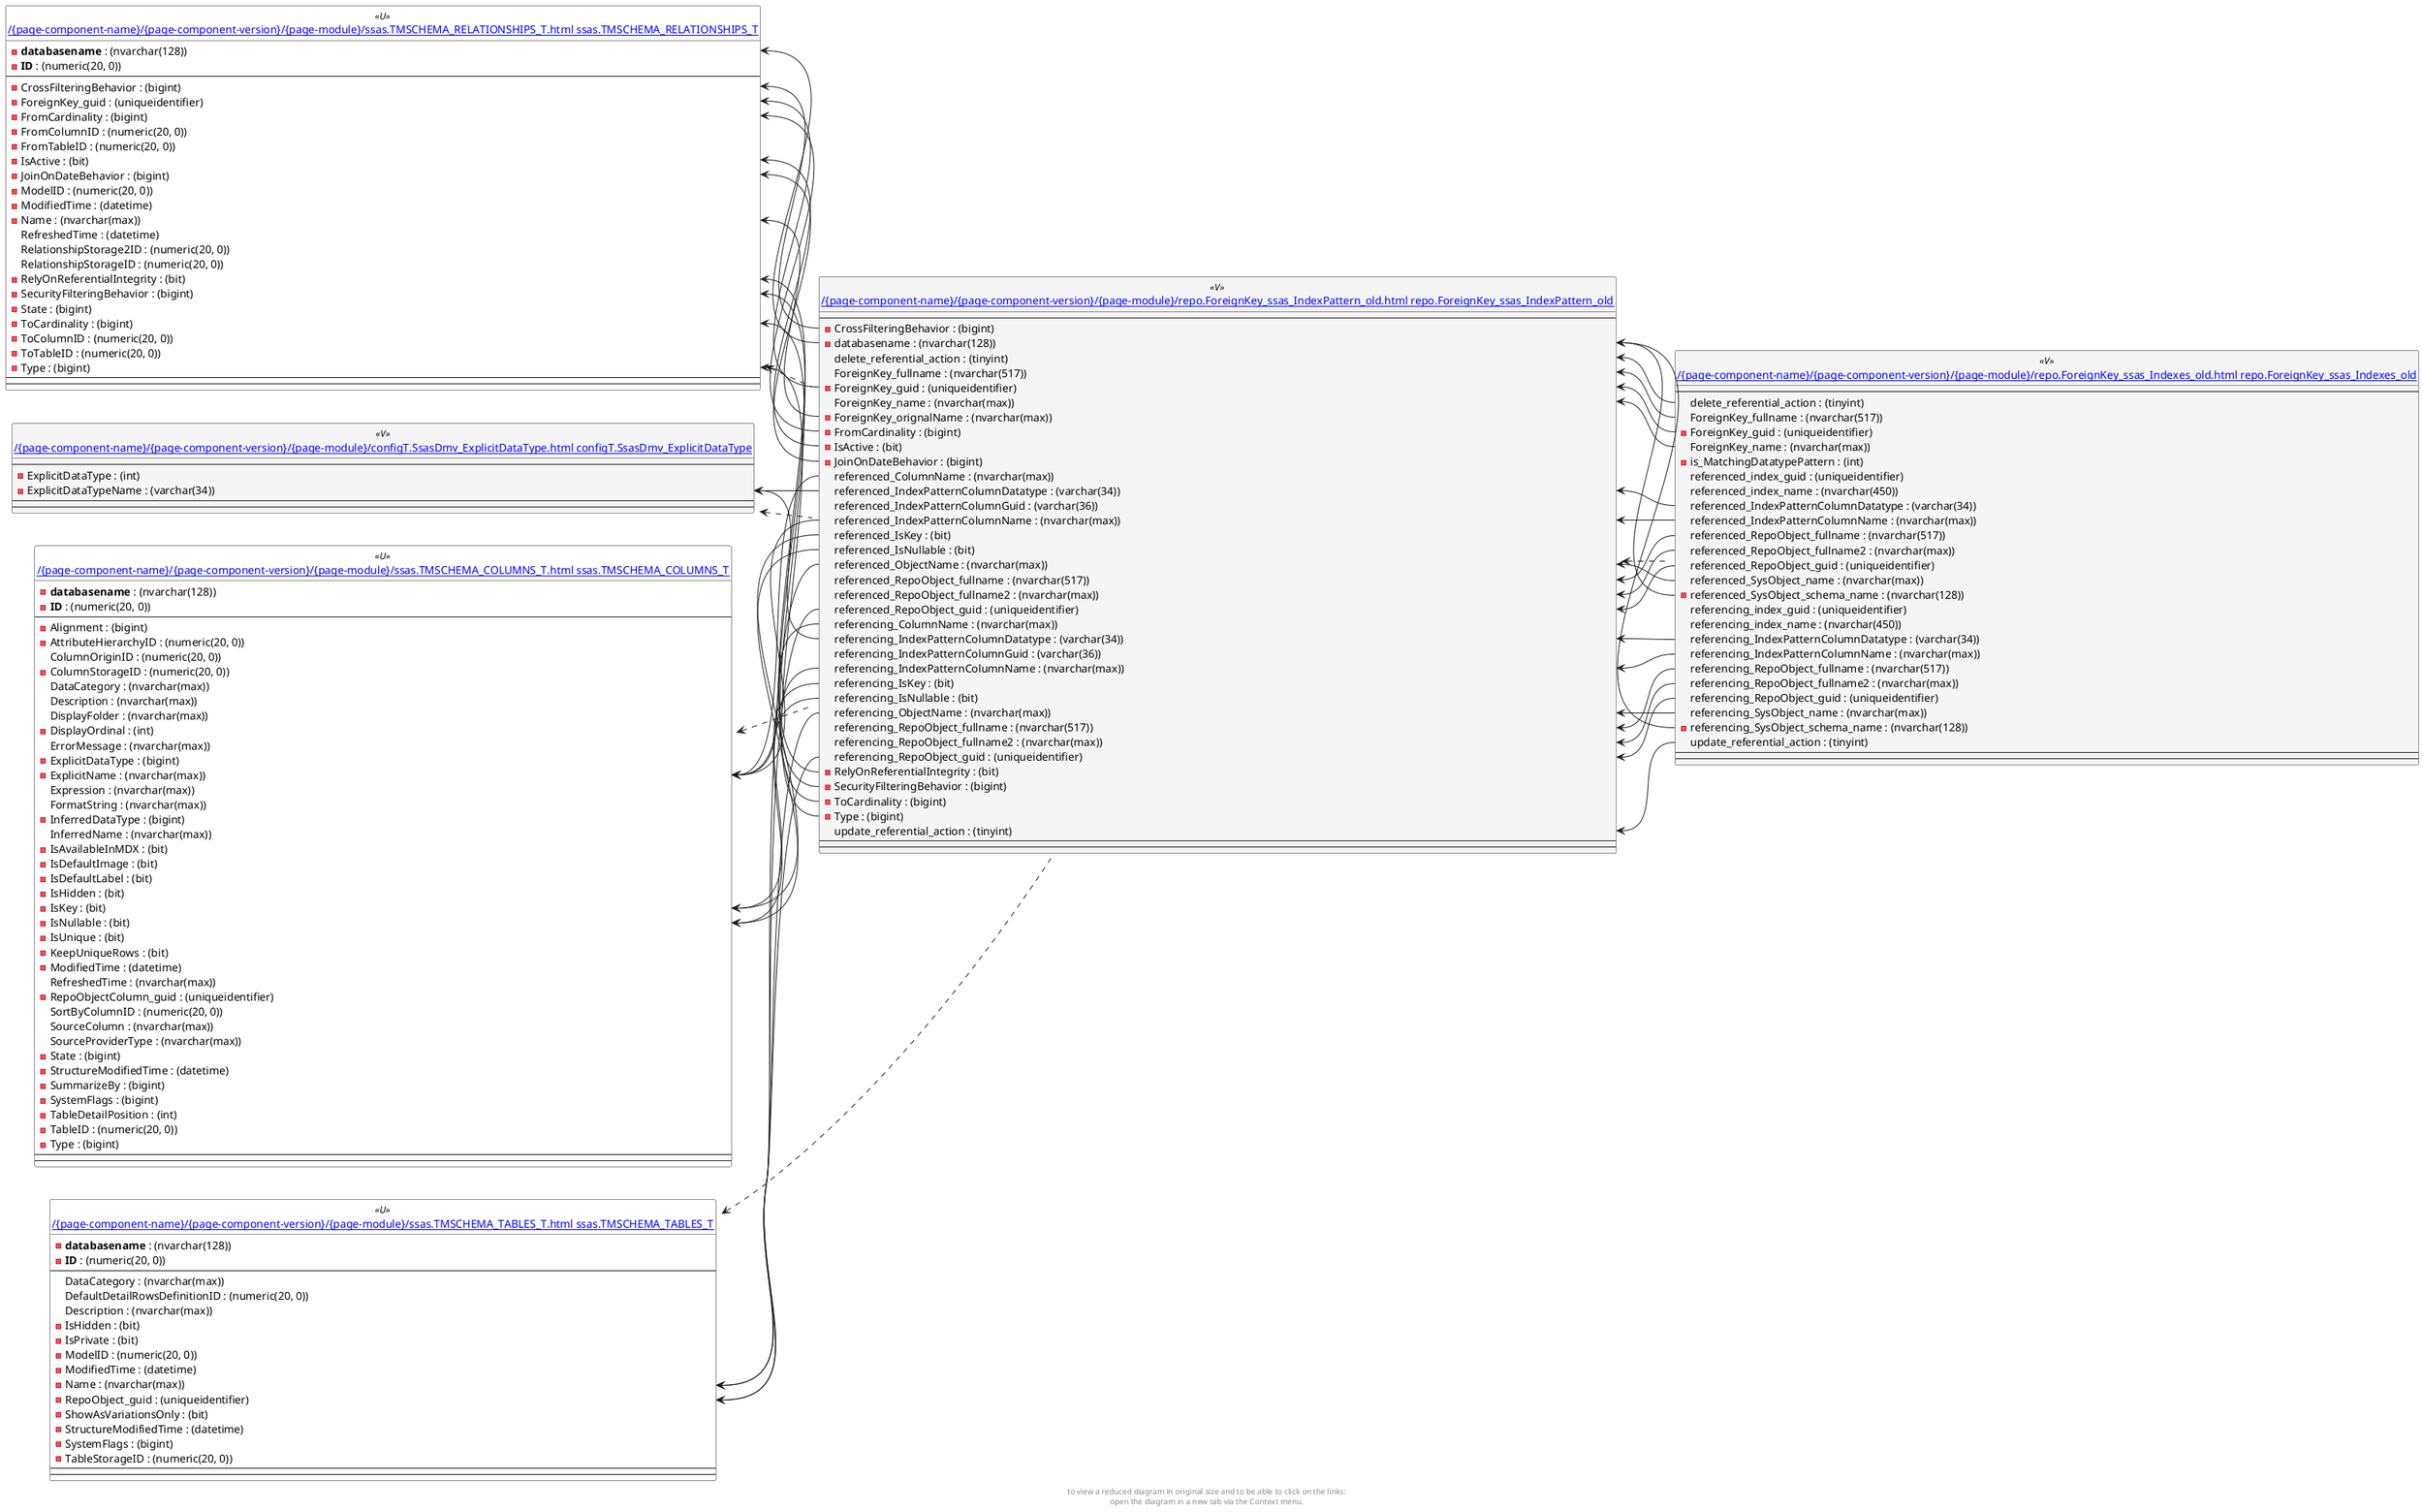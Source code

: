 @startuml
left to right direction
'top to bottom direction
hide circle
'avoide "." issues:
set namespaceSeparator none


skinparam class {
  BackgroundColor White
  BackgroundColor<<FN>> Yellow
  BackgroundColor<<FS>> Yellow
  BackgroundColor<<FT>> LightGray
  BackgroundColor<<IF>> Yellow
  BackgroundColor<<IS>> Yellow
  BackgroundColor<<P>> Aqua
  BackgroundColor<<PC>> Aqua
  BackgroundColor<<SN>> Yellow
  BackgroundColor<<SO>> SlateBlue
  BackgroundColor<<TF>> LightGray
  BackgroundColor<<TR>> Tomato
  BackgroundColor<<U>> White
  BackgroundColor<<V>> WhiteSmoke
  BackgroundColor<<X>> Aqua
}


entity "[[{site-url}/{page-component-name}/{page-component-version}/{page-module}/configT.SsasDmv_ExplicitDataType.html configT.SsasDmv_ExplicitDataType]]" as configT.SsasDmv_ExplicitDataType << V >> {
  --
  - ExplicitDataType : (int)
  - ExplicitDataTypeName : (varchar(34))
  --
  --
}

entity "[[{site-url}/{page-component-name}/{page-component-version}/{page-module}/repo.ForeignKey_ssas_Indexes_old.html repo.ForeignKey_ssas_Indexes_old]]" as repo.ForeignKey_ssas_Indexes_old << V >> {
  --
  delete_referential_action : (tinyint)
  ForeignKey_fullname : (nvarchar(517))
  - ForeignKey_guid : (uniqueidentifier)
  ForeignKey_name : (nvarchar(max))
  - is_MatchingDatatypePattern : (int)
  referenced_index_guid : (uniqueidentifier)
  referenced_index_name : (nvarchar(450))
  referenced_IndexPatternColumnDatatype : (varchar(34))
  referenced_IndexPatternColumnName : (nvarchar(max))
  referenced_RepoObject_fullname : (nvarchar(517))
  referenced_RepoObject_fullname2 : (nvarchar(max))
  referenced_RepoObject_guid : (uniqueidentifier)
  referenced_SysObject_name : (nvarchar(max))
  - referenced_SysObject_schema_name : (nvarchar(128))
  referencing_index_guid : (uniqueidentifier)
  referencing_index_name : (nvarchar(450))
  referencing_IndexPatternColumnDatatype : (varchar(34))
  referencing_IndexPatternColumnName : (nvarchar(max))
  referencing_RepoObject_fullname : (nvarchar(517))
  referencing_RepoObject_fullname2 : (nvarchar(max))
  referencing_RepoObject_guid : (uniqueidentifier)
  referencing_SysObject_name : (nvarchar(max))
  - referencing_SysObject_schema_name : (nvarchar(128))
  update_referential_action : (tinyint)
  --
  --
}

entity "[[{site-url}/{page-component-name}/{page-component-version}/{page-module}/repo.ForeignKey_ssas_IndexPattern_old.html repo.ForeignKey_ssas_IndexPattern_old]]" as repo.ForeignKey_ssas_IndexPattern_old << V >> {
  --
  - CrossFilteringBehavior : (bigint)
  - databasename : (nvarchar(128))
  delete_referential_action : (tinyint)
  ForeignKey_fullname : (nvarchar(517))
  - ForeignKey_guid : (uniqueidentifier)
  ForeignKey_name : (nvarchar(max))
  - ForeignKey_orignalName : (nvarchar(max))
  - FromCardinality : (bigint)
  - IsActive : (bit)
  - JoinOnDateBehavior : (bigint)
  referenced_ColumnName : (nvarchar(max))
  referenced_IndexPatternColumnDatatype : (varchar(34))
  referenced_IndexPatternColumnGuid : (varchar(36))
  referenced_IndexPatternColumnName : (nvarchar(max))
  referenced_IsKey : (bit)
  referenced_IsNullable : (bit)
  referenced_ObjectName : (nvarchar(max))
  referenced_RepoObject_fullname : (nvarchar(517))
  referenced_RepoObject_fullname2 : (nvarchar(max))
  referenced_RepoObject_guid : (uniqueidentifier)
  referencing_ColumnName : (nvarchar(max))
  referencing_IndexPatternColumnDatatype : (varchar(34))
  referencing_IndexPatternColumnGuid : (varchar(36))
  referencing_IndexPatternColumnName : (nvarchar(max))
  referencing_IsKey : (bit)
  referencing_IsNullable : (bit)
  referencing_ObjectName : (nvarchar(max))
  referencing_RepoObject_fullname : (nvarchar(517))
  referencing_RepoObject_fullname2 : (nvarchar(max))
  referencing_RepoObject_guid : (uniqueidentifier)
  - RelyOnReferentialIntegrity : (bit)
  - SecurityFilteringBehavior : (bigint)
  - ToCardinality : (bigint)
  - Type : (bigint)
  update_referential_action : (tinyint)
  --
  --
}

entity "[[{site-url}/{page-component-name}/{page-component-version}/{page-module}/ssas.TMSCHEMA_COLUMNS_T.html ssas.TMSCHEMA_COLUMNS_T]]" as ssas.TMSCHEMA_COLUMNS_T << U >> {
  - **databasename** : (nvarchar(128))
  - **ID** : (numeric(20, 0))
  --
  - Alignment : (bigint)
  - AttributeHierarchyID : (numeric(20, 0))
  ColumnOriginID : (numeric(20, 0))
  - ColumnStorageID : (numeric(20, 0))
  DataCategory : (nvarchar(max))
  Description : (nvarchar(max))
  DisplayFolder : (nvarchar(max))
  - DisplayOrdinal : (int)
  ErrorMessage : (nvarchar(max))
  - ExplicitDataType : (bigint)
  - ExplicitName : (nvarchar(max))
  Expression : (nvarchar(max))
  FormatString : (nvarchar(max))
  - InferredDataType : (bigint)
  InferredName : (nvarchar(max))
  - IsAvailableInMDX : (bit)
  - IsDefaultImage : (bit)
  - IsDefaultLabel : (bit)
  - IsHidden : (bit)
  - IsKey : (bit)
  - IsNullable : (bit)
  - IsUnique : (bit)
  - KeepUniqueRows : (bit)
  - ModifiedTime : (datetime)
  RefreshedTime : (nvarchar(max))
  - RepoObjectColumn_guid : (uniqueidentifier)
  SortByColumnID : (numeric(20, 0))
  SourceColumn : (nvarchar(max))
  SourceProviderType : (nvarchar(max))
  - State : (bigint)
  - StructureModifiedTime : (datetime)
  - SummarizeBy : (bigint)
  - SystemFlags : (bigint)
  - TableDetailPosition : (int)
  - TableID : (numeric(20, 0))
  - Type : (bigint)
  --
  --
}

entity "[[{site-url}/{page-component-name}/{page-component-version}/{page-module}/ssas.TMSCHEMA_RELATIONSHIPS_T.html ssas.TMSCHEMA_RELATIONSHIPS_T]]" as ssas.TMSCHEMA_RELATIONSHIPS_T << U >> {
  - **databasename** : (nvarchar(128))
  - **ID** : (numeric(20, 0))
  --
  - CrossFilteringBehavior : (bigint)
  - ForeignKey_guid : (uniqueidentifier)
  - FromCardinality : (bigint)
  - FromColumnID : (numeric(20, 0))
  - FromTableID : (numeric(20, 0))
  - IsActive : (bit)
  - JoinOnDateBehavior : (bigint)
  - ModelID : (numeric(20, 0))
  - ModifiedTime : (datetime)
  - Name : (nvarchar(max))
  RefreshedTime : (datetime)
  RelationshipStorage2ID : (numeric(20, 0))
  RelationshipStorageID : (numeric(20, 0))
  - RelyOnReferentialIntegrity : (bit)
  - SecurityFilteringBehavior : (bigint)
  - State : (bigint)
  - ToCardinality : (bigint)
  - ToColumnID : (numeric(20, 0))
  - ToTableID : (numeric(20, 0))
  - Type : (bigint)
  --
  --
}

entity "[[{site-url}/{page-component-name}/{page-component-version}/{page-module}/ssas.TMSCHEMA_TABLES_T.html ssas.TMSCHEMA_TABLES_T]]" as ssas.TMSCHEMA_TABLES_T << U >> {
  - **databasename** : (nvarchar(128))
  - **ID** : (numeric(20, 0))
  --
  DataCategory : (nvarchar(max))
  DefaultDetailRowsDefinitionID : (numeric(20, 0))
  Description : (nvarchar(max))
  - IsHidden : (bit)
  - IsPrivate : (bit)
  - ModelID : (numeric(20, 0))
  - ModifiedTime : (datetime)
  - Name : (nvarchar(max))
  - RepoObject_guid : (uniqueidentifier)
  - ShowAsVariationsOnly : (bit)
  - StructureModifiedTime : (datetime)
  - SystemFlags : (bigint)
  - TableStorageID : (numeric(20, 0))
  --
  --
}

configT.SsasDmv_ExplicitDataType <.. repo.ForeignKey_ssas_IndexPattern_old
repo.ForeignKey_ssas_IndexPattern_old <.. repo.ForeignKey_ssas_Indexes_old
ssas.TMSCHEMA_COLUMNS_T <.. repo.ForeignKey_ssas_IndexPattern_old
ssas.TMSCHEMA_RELATIONSHIPS_T <.. repo.ForeignKey_ssas_IndexPattern_old
ssas.TMSCHEMA_TABLES_T <.. repo.ForeignKey_ssas_IndexPattern_old
configT.SsasDmv_ExplicitDataType::ExplicitDataTypeName <-- repo.ForeignKey_ssas_IndexPattern_old::referenced_IndexPatternColumnDatatype
configT.SsasDmv_ExplicitDataType::ExplicitDataTypeName <-- repo.ForeignKey_ssas_IndexPattern_old::referencing_IndexPatternColumnDatatype
repo.ForeignKey_ssas_IndexPattern_old::databasename <-- repo.ForeignKey_ssas_Indexes_old::referenced_SysObject_schema_name
repo.ForeignKey_ssas_IndexPattern_old::databasename <-- repo.ForeignKey_ssas_Indexes_old::referencing_SysObject_schema_name
repo.ForeignKey_ssas_IndexPattern_old::delete_referential_action <-- repo.ForeignKey_ssas_Indexes_old::delete_referential_action
repo.ForeignKey_ssas_IndexPattern_old::ForeignKey_fullname <-- repo.ForeignKey_ssas_Indexes_old::ForeignKey_fullname
repo.ForeignKey_ssas_IndexPattern_old::ForeignKey_guid <-- repo.ForeignKey_ssas_Indexes_old::ForeignKey_guid
repo.ForeignKey_ssas_IndexPattern_old::ForeignKey_name <-- repo.ForeignKey_ssas_Indexes_old::ForeignKey_name
repo.ForeignKey_ssas_IndexPattern_old::referenced_IndexPatternColumnDatatype <-- repo.ForeignKey_ssas_Indexes_old::referenced_IndexPatternColumnDatatype
repo.ForeignKey_ssas_IndexPattern_old::referenced_IndexPatternColumnName <-- repo.ForeignKey_ssas_Indexes_old::referenced_IndexPatternColumnName
repo.ForeignKey_ssas_IndexPattern_old::referenced_ObjectName <-- repo.ForeignKey_ssas_Indexes_old::referenced_SysObject_name
repo.ForeignKey_ssas_IndexPattern_old::referenced_RepoObject_fullname <-- repo.ForeignKey_ssas_Indexes_old::referenced_RepoObject_fullname
repo.ForeignKey_ssas_IndexPattern_old::referenced_RepoObject_fullname2 <-- repo.ForeignKey_ssas_Indexes_old::referenced_RepoObject_fullname2
repo.ForeignKey_ssas_IndexPattern_old::referenced_RepoObject_guid <-- repo.ForeignKey_ssas_Indexes_old::referenced_RepoObject_guid
repo.ForeignKey_ssas_IndexPattern_old::referencing_IndexPatternColumnDatatype <-- repo.ForeignKey_ssas_Indexes_old::referencing_IndexPatternColumnDatatype
repo.ForeignKey_ssas_IndexPattern_old::referencing_IndexPatternColumnName <-- repo.ForeignKey_ssas_Indexes_old::referencing_IndexPatternColumnName
repo.ForeignKey_ssas_IndexPattern_old::referencing_ObjectName <-- repo.ForeignKey_ssas_Indexes_old::referencing_SysObject_name
repo.ForeignKey_ssas_IndexPattern_old::referencing_RepoObject_fullname <-- repo.ForeignKey_ssas_Indexes_old::referencing_RepoObject_fullname
repo.ForeignKey_ssas_IndexPattern_old::referencing_RepoObject_fullname2 <-- repo.ForeignKey_ssas_Indexes_old::referencing_RepoObject_fullname2
repo.ForeignKey_ssas_IndexPattern_old::referencing_RepoObject_guid <-- repo.ForeignKey_ssas_Indexes_old::referencing_RepoObject_guid
repo.ForeignKey_ssas_IndexPattern_old::update_referential_action <-- repo.ForeignKey_ssas_Indexes_old::update_referential_action
ssas.TMSCHEMA_COLUMNS_T::ExplicitName <-- repo.ForeignKey_ssas_IndexPattern_old::referenced_IndexPatternColumnName
ssas.TMSCHEMA_COLUMNS_T::ExplicitName <-- repo.ForeignKey_ssas_IndexPattern_old::referencing_IndexPatternColumnName
ssas.TMSCHEMA_COLUMNS_T::ExplicitName <-- repo.ForeignKey_ssas_IndexPattern_old::referenced_ColumnName
ssas.TMSCHEMA_COLUMNS_T::ExplicitName <-- repo.ForeignKey_ssas_IndexPattern_old::referencing_ColumnName
ssas.TMSCHEMA_COLUMNS_T::IsKey <-- repo.ForeignKey_ssas_IndexPattern_old::referenced_IsKey
ssas.TMSCHEMA_COLUMNS_T::IsKey <-- repo.ForeignKey_ssas_IndexPattern_old::referencing_IsKey
ssas.TMSCHEMA_COLUMNS_T::IsNullable <-- repo.ForeignKey_ssas_IndexPattern_old::referenced_IsNullable
ssas.TMSCHEMA_COLUMNS_T::IsNullable <-- repo.ForeignKey_ssas_IndexPattern_old::referencing_IsNullable
ssas.TMSCHEMA_RELATIONSHIPS_T::CrossFilteringBehavior <-- repo.ForeignKey_ssas_IndexPattern_old::CrossFilteringBehavior
ssas.TMSCHEMA_RELATIONSHIPS_T::databasename <-- repo.ForeignKey_ssas_IndexPattern_old::databasename
ssas.TMSCHEMA_RELATIONSHIPS_T::ForeignKey_guid <-- repo.ForeignKey_ssas_IndexPattern_old::ForeignKey_guid
ssas.TMSCHEMA_RELATIONSHIPS_T::FromCardinality <-- repo.ForeignKey_ssas_IndexPattern_old::FromCardinality
ssas.TMSCHEMA_RELATIONSHIPS_T::IsActive <-- repo.ForeignKey_ssas_IndexPattern_old::IsActive
ssas.TMSCHEMA_RELATIONSHIPS_T::JoinOnDateBehavior <-- repo.ForeignKey_ssas_IndexPattern_old::JoinOnDateBehavior
ssas.TMSCHEMA_RELATIONSHIPS_T::Name <-- repo.ForeignKey_ssas_IndexPattern_old::ForeignKey_orignalName
ssas.TMSCHEMA_RELATIONSHIPS_T::RelyOnReferentialIntegrity <-- repo.ForeignKey_ssas_IndexPattern_old::RelyOnReferentialIntegrity
ssas.TMSCHEMA_RELATIONSHIPS_T::SecurityFilteringBehavior <-- repo.ForeignKey_ssas_IndexPattern_old::SecurityFilteringBehavior
ssas.TMSCHEMA_RELATIONSHIPS_T::ToCardinality <-- repo.ForeignKey_ssas_IndexPattern_old::ToCardinality
ssas.TMSCHEMA_RELATIONSHIPS_T::Type <-- repo.ForeignKey_ssas_IndexPattern_old::Type
ssas.TMSCHEMA_TABLES_T::Name <-- repo.ForeignKey_ssas_IndexPattern_old::referenced_ObjectName
ssas.TMSCHEMA_TABLES_T::Name <-- repo.ForeignKey_ssas_IndexPattern_old::referencing_ObjectName
ssas.TMSCHEMA_TABLES_T::RepoObject_guid <-- repo.ForeignKey_ssas_IndexPattern_old::referenced_RepoObject_guid
ssas.TMSCHEMA_TABLES_T::RepoObject_guid <-- repo.ForeignKey_ssas_IndexPattern_old::referencing_RepoObject_guid
footer
to view a reduced diagram in original size and to be able to click on the links:
open the diagram in a new tab via the Context menu.
end footer

@enduml

